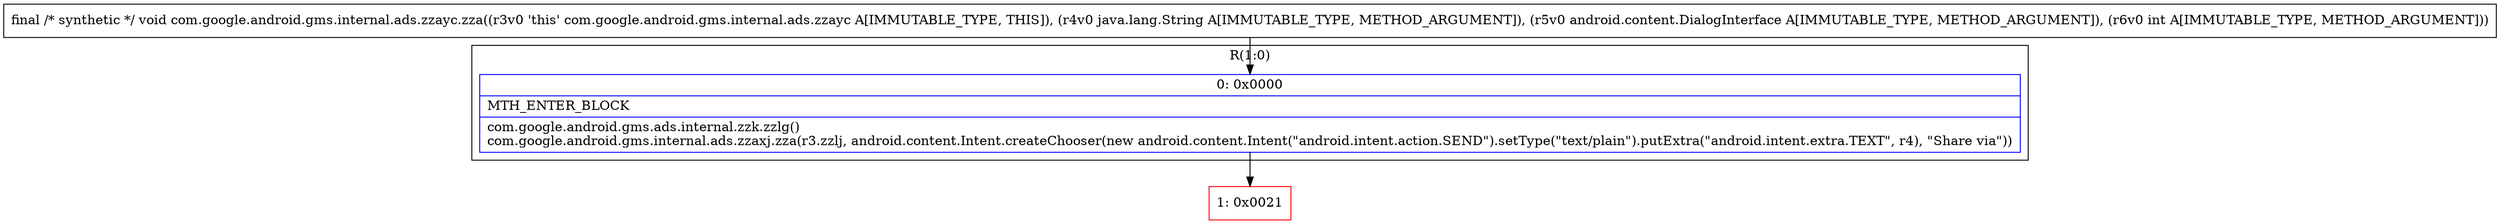 digraph "CFG forcom.google.android.gms.internal.ads.zzayc.zza(Ljava\/lang\/String;Landroid\/content\/DialogInterface;I)V" {
subgraph cluster_Region_1460623474 {
label = "R(1:0)";
node [shape=record,color=blue];
Node_0 [shape=record,label="{0\:\ 0x0000|MTH_ENTER_BLOCK\l|com.google.android.gms.ads.internal.zzk.zzlg()\lcom.google.android.gms.internal.ads.zzaxj.zza(r3.zzlj, android.content.Intent.createChooser(new android.content.Intent(\"android.intent.action.SEND\").setType(\"text\/plain\").putExtra(\"android.intent.extra.TEXT\", r4), \"Share via\"))\l}"];
}
Node_1 [shape=record,color=red,label="{1\:\ 0x0021}"];
MethodNode[shape=record,label="{final \/* synthetic *\/ void com.google.android.gms.internal.ads.zzayc.zza((r3v0 'this' com.google.android.gms.internal.ads.zzayc A[IMMUTABLE_TYPE, THIS]), (r4v0 java.lang.String A[IMMUTABLE_TYPE, METHOD_ARGUMENT]), (r5v0 android.content.DialogInterface A[IMMUTABLE_TYPE, METHOD_ARGUMENT]), (r6v0 int A[IMMUTABLE_TYPE, METHOD_ARGUMENT])) }"];
MethodNode -> Node_0;
Node_0 -> Node_1;
}


